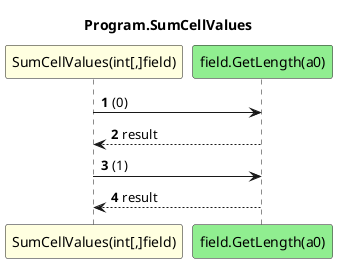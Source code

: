 @startuml Program.SumCellValues
title Program.SumCellValues
participant "SumCellValues(int[,]field)" as SumCellValues_p0 #LightYellow
participant "field.GetLength(a0)" as field_GetLength_a0 #LightGreen
autonumber
SumCellValues_p0 -> field_GetLength_a0 : (0)
field_GetLength_a0 --> SumCellValues_p0 : result
SumCellValues_p0 -> field_GetLength_a0 : (1)
field_GetLength_a0 --> SumCellValues_p0 : result
@enduml
